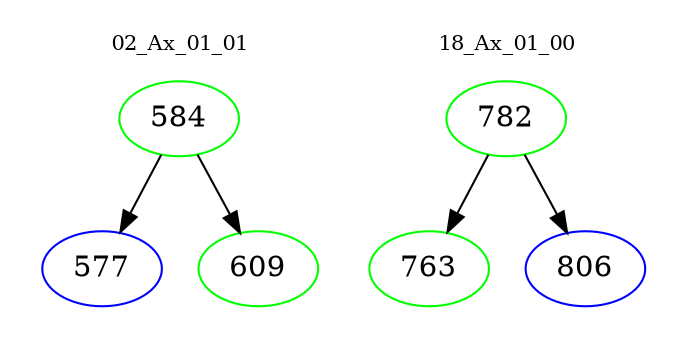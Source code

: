 digraph{
subgraph cluster_0 {
color = white
label = "02_Ax_01_01";
fontsize=10;
T0_584 [label="584", color="green"]
T0_584 -> T0_577 [color="black"]
T0_577 [label="577", color="blue"]
T0_584 -> T0_609 [color="black"]
T0_609 [label="609", color="green"]
}
subgraph cluster_1 {
color = white
label = "18_Ax_01_00";
fontsize=10;
T1_782 [label="782", color="green"]
T1_782 -> T1_763 [color="black"]
T1_763 [label="763", color="green"]
T1_782 -> T1_806 [color="black"]
T1_806 [label="806", color="blue"]
}
}
